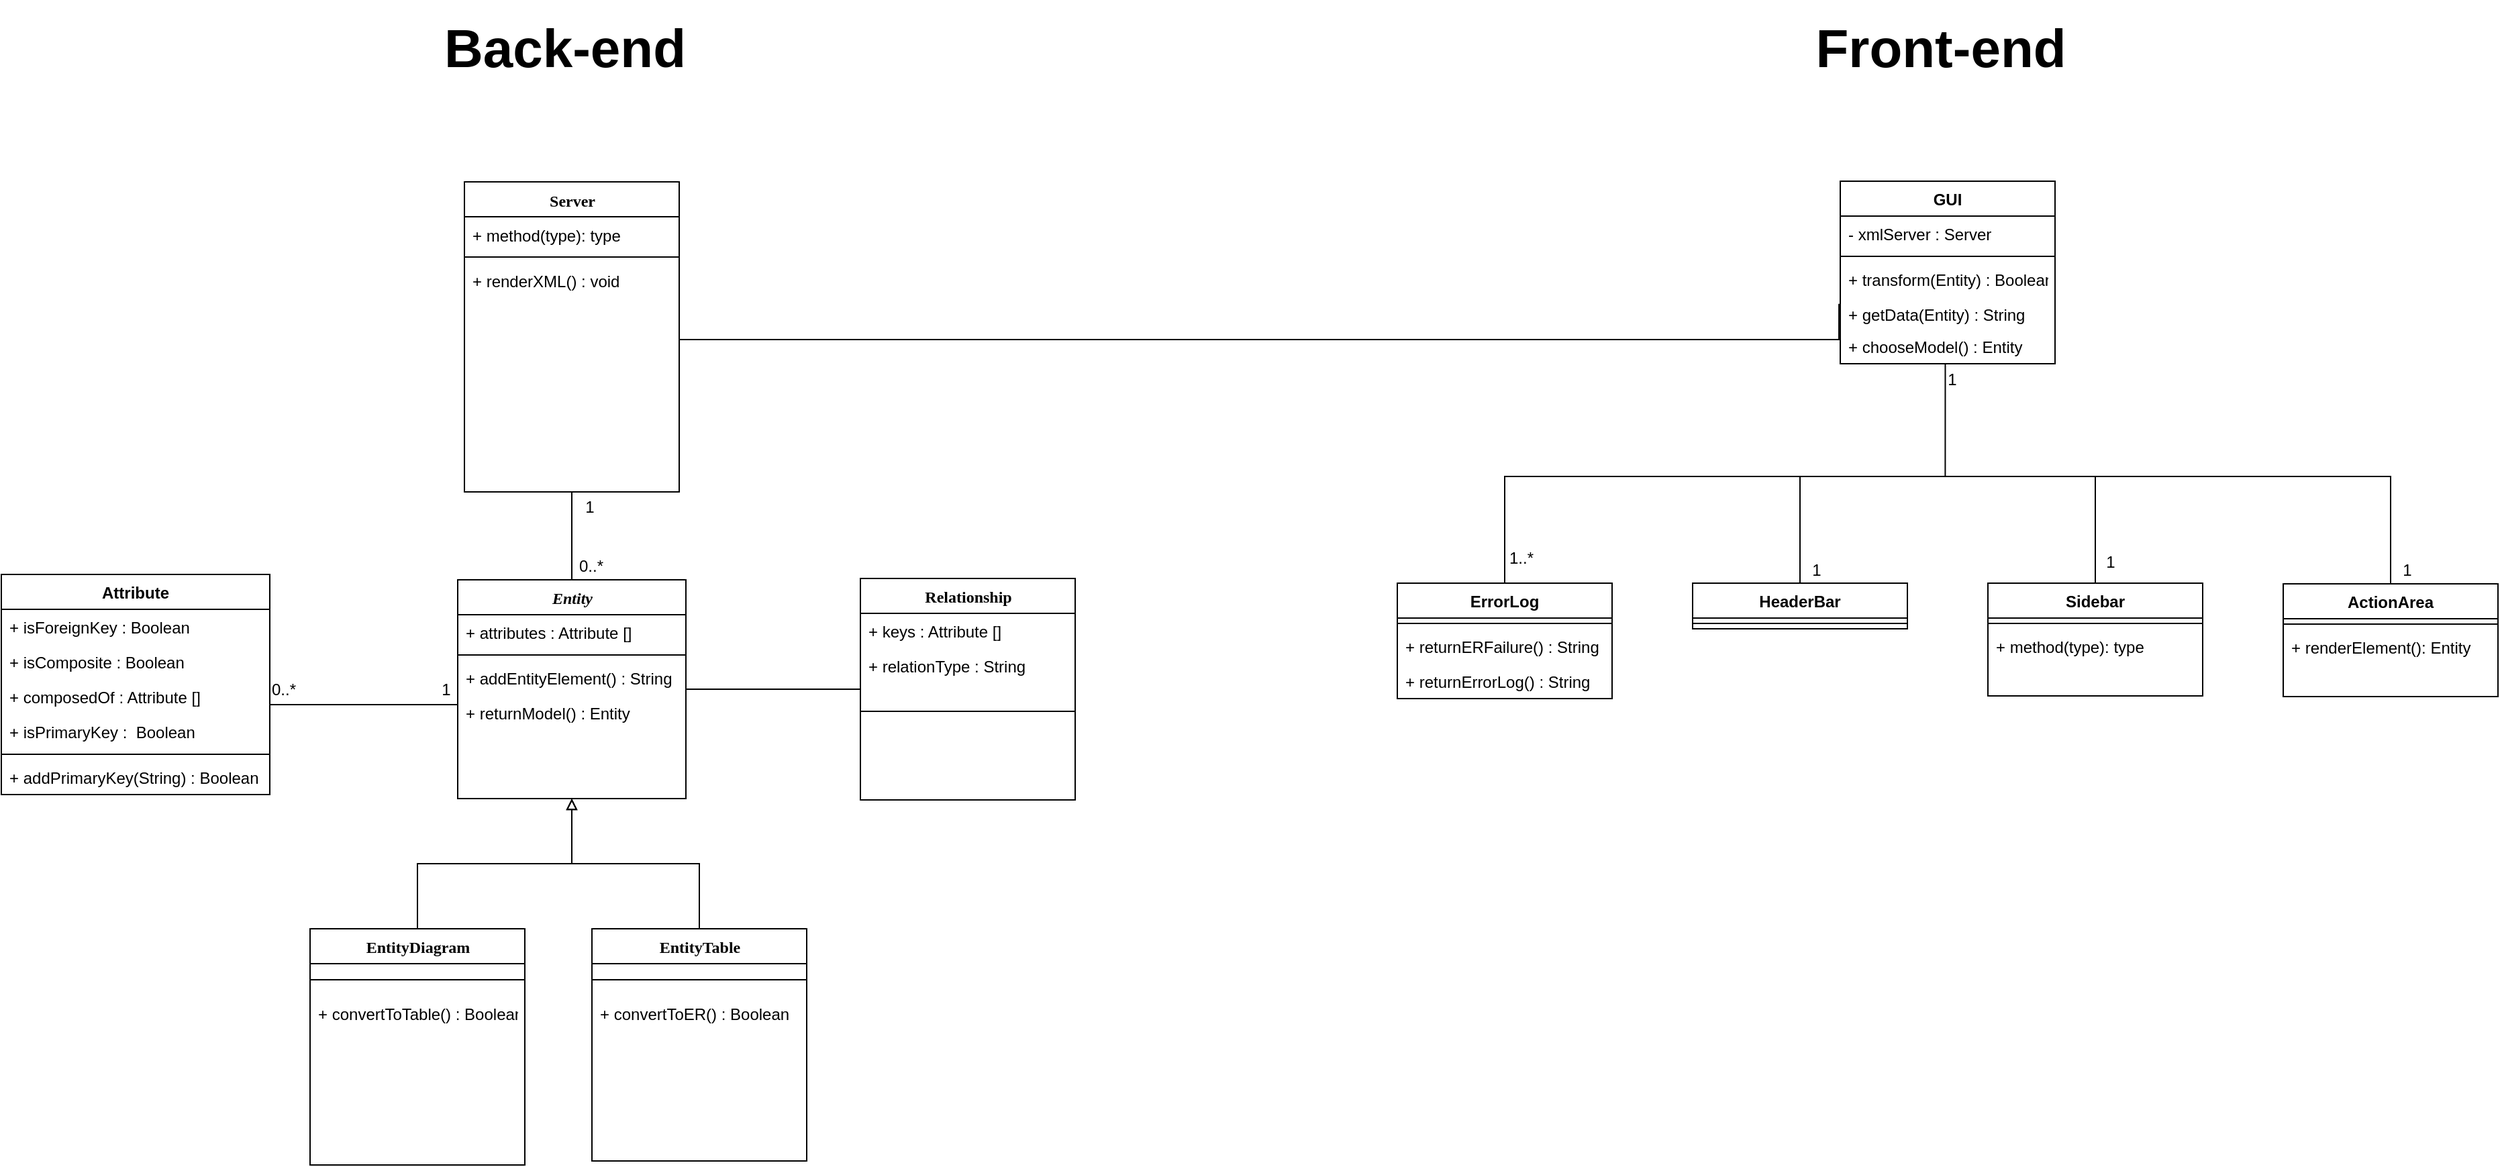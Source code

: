 <mxfile version="11.0.9" type="onedrive"><diagram name="Page-1" id="9f46799a-70d6-7492-0946-bef42562c5a5"><mxGraphModel dx="928" dy="2113" grid="1" gridSize="10" guides="1" tooltips="1" connect="1" arrows="1" fold="1" page="1" pageScale="1" pageWidth="1100" pageHeight="850" background="#ffffff" math="0" shadow="0"><root><mxCell id="0"/><mxCell id="1" parent="0"/><mxCell id="dt0L9snkuRaRGIjira_k-44" style="edgeStyle=orthogonalEdgeStyle;rounded=0;orthogonalLoop=1;jettySize=auto;html=1;entryX=-0.006;entryY=0.225;entryDx=0;entryDy=0;entryPerimeter=0;endArrow=none;endFill=0;" parent="1" source="78961159f06e98e8-17" target="dt0L9snkuRaRGIjira_k-17" edge="1"><mxGeometry relative="1" as="geometry"><Array as="points"><mxPoint x="630" y="148"/><mxPoint x="630" y="148"/></Array></mxGeometry></mxCell><mxCell id="78961159f06e98e8-17" value="Server" style="swimlane;html=1;fontStyle=1;align=center;verticalAlign=top;childLayout=stackLayout;horizontal=1;startSize=26;horizontalStack=0;resizeParent=1;resizeLast=0;collapsible=1;marginBottom=0;swimlaneFillColor=#ffffff;rounded=0;shadow=0;comic=0;labelBackgroundColor=none;strokeColor=#000000;strokeWidth=1;fillColor=none;fontFamily=Verdana;fontSize=12;fontColor=#000000;" parent="1" vertex="1"><mxGeometry x="445" y="30.5" width="160" height="231" as="geometry"/></mxCell><mxCell id="78961159f06e98e8-27" value="+ method(type): type" style="text;html=1;strokeColor=none;fillColor=none;align=left;verticalAlign=top;spacingLeft=4;spacingRight=4;whiteSpace=wrap;overflow=hidden;rotatable=0;points=[[0,0.5],[1,0.5]];portConstraint=eastwest;" parent="78961159f06e98e8-17" vertex="1"><mxGeometry y="26" width="160" height="26" as="geometry"/></mxCell><mxCell id="78961159f06e98e8-19" value="" style="line;html=1;strokeWidth=1;fillColor=none;align=left;verticalAlign=middle;spacingTop=-1;spacingLeft=3;spacingRight=3;rotatable=0;labelPosition=right;points=[];portConstraint=eastwest;" parent="78961159f06e98e8-17" vertex="1"><mxGeometry y="52" width="160" height="8" as="geometry"/></mxCell><mxCell id="78961159f06e98e8-24" value="+ renderXML() : void" style="text;html=1;strokeColor=none;fillColor=none;align=left;verticalAlign=top;spacingLeft=4;spacingRight=4;whiteSpace=wrap;overflow=hidden;rotatable=0;points=[[0,0.5],[1,0.5]];portConstraint=eastwest;" parent="78961159f06e98e8-17" vertex="1"><mxGeometry y="60" width="160" height="26" as="geometry"/></mxCell><mxCell id="dt0L9snkuRaRGIjira_k-43" style="edgeStyle=orthogonalEdgeStyle;rounded=0;orthogonalLoop=1;jettySize=auto;html=1;entryX=0.5;entryY=1;entryDx=0;entryDy=0;endArrow=none;endFill=0;" parent="1" source="78961159f06e98e8-43" target="78961159f06e98e8-17" edge="1"><mxGeometry relative="1" as="geometry"/></mxCell><mxCell id="dt0L9snkuRaRGIjira_k-60" style="edgeStyle=orthogonalEdgeStyle;rounded=0;orthogonalLoop=1;jettySize=auto;html=1;entryX=0;entryY=0.5;entryDx=0;entryDy=0;endArrow=none;endFill=0;fontSize=40;" parent="1" source="78961159f06e98e8-43" target="78961159f06e98e8-56" edge="1"><mxGeometry relative="1" as="geometry"/></mxCell><mxCell id="78961159f06e98e8-43" value="&lt;i&gt;Entity&lt;/i&gt;" style="swimlane;html=1;fontStyle=1;align=center;verticalAlign=top;childLayout=stackLayout;horizontal=1;startSize=26;horizontalStack=0;resizeParent=1;resizeLast=0;collapsible=1;marginBottom=0;swimlaneFillColor=#ffffff;rounded=0;shadow=0;comic=0;labelBackgroundColor=none;strokeColor=#000000;strokeWidth=1;fillColor=none;fontFamily=Verdana;fontSize=12;fontColor=#000000;" parent="1" vertex="1"><mxGeometry x="440" y="327" width="170" height="163" as="geometry"/></mxCell><mxCell id="78961159f06e98e8-44" value="+ attributes : Attribute []" style="text;html=1;strokeColor=none;fillColor=none;align=left;verticalAlign=top;spacingLeft=4;spacingRight=4;whiteSpace=wrap;overflow=hidden;rotatable=0;points=[[0,0.5],[1,0.5]];portConstraint=eastwest;" parent="78961159f06e98e8-43" vertex="1"><mxGeometry y="26" width="170" height="26" as="geometry"/></mxCell><mxCell id="78961159f06e98e8-51" value="" style="line;html=1;strokeWidth=1;fillColor=none;align=left;verticalAlign=middle;spacingTop=-1;spacingLeft=3;spacingRight=3;rotatable=0;labelPosition=right;points=[];portConstraint=eastwest;" parent="78961159f06e98e8-43" vertex="1"><mxGeometry y="52" width="170" height="8" as="geometry"/></mxCell><mxCell id="0Y4rnzHNPuRJU2EvVbdP-1" value="+ addEntityElement() : String" style="text;strokeColor=none;fillColor=none;align=left;verticalAlign=top;spacingLeft=4;spacingRight=4;overflow=hidden;rotatable=0;points=[[0,0.5],[1,0.5]];portConstraint=eastwest;" vertex="1" parent="78961159f06e98e8-43"><mxGeometry y="60" width="170" height="26" as="geometry"/></mxCell><mxCell id="0Y4rnzHNPuRJU2EvVbdP-2" value="+ returnModel() : Entity " style="text;strokeColor=none;fillColor=none;align=left;verticalAlign=top;spacingLeft=4;spacingRight=4;overflow=hidden;rotatable=0;points=[[0,0.5],[1,0.5]];portConstraint=eastwest;" vertex="1" parent="78961159f06e98e8-43"><mxGeometry y="86" width="170" height="26" as="geometry"/></mxCell><mxCell id="78961159f06e98e8-56" value="Relationship" style="swimlane;html=1;fontStyle=1;align=center;verticalAlign=top;childLayout=stackLayout;horizontal=1;startSize=26;horizontalStack=0;resizeParent=1;resizeLast=0;collapsible=1;marginBottom=0;swimlaneFillColor=#ffffff;rounded=0;shadow=0;comic=0;labelBackgroundColor=none;strokeColor=#000000;strokeWidth=1;fillColor=none;fontFamily=Verdana;fontSize=12;fontColor=#000000;" parent="1" vertex="1"><mxGeometry x="740" y="326" width="160" height="165" as="geometry"/></mxCell><mxCell id="dt0L9snkuRaRGIjira_k-56" value="+ keys : Attribute []" style="text;strokeColor=none;fillColor=none;align=left;verticalAlign=top;spacingLeft=4;spacingRight=4;overflow=hidden;rotatable=0;points=[[0,0.5],[1,0.5]];portConstraint=eastwest;" parent="78961159f06e98e8-56" vertex="1"><mxGeometry y="26" width="160" height="26" as="geometry"/></mxCell><mxCell id="dt0L9snkuRaRGIjira_k-57" value="+ relationType : String" style="text;strokeColor=none;fillColor=none;align=left;verticalAlign=top;spacingLeft=4;spacingRight=4;overflow=hidden;rotatable=0;points=[[0,0.5],[1,0.5]];portConstraint=eastwest;" parent="78961159f06e98e8-56" vertex="1"><mxGeometry y="52" width="160" height="26" as="geometry"/></mxCell><mxCell id="78961159f06e98e8-64" value="" style="line;html=1;strokeWidth=1;fillColor=none;align=left;verticalAlign=middle;spacingTop=-1;spacingLeft=3;spacingRight=3;rotatable=0;labelPosition=right;points=[];portConstraint=eastwest;" parent="78961159f06e98e8-56" vertex="1"><mxGeometry y="78" width="160" height="42" as="geometry"/></mxCell><mxCell id="dt0L9snkuRaRGIjira_k-14" value="GUI&#10;" style="swimlane;fontStyle=1;align=center;verticalAlign=top;childLayout=stackLayout;horizontal=1;startSize=26;horizontalStack=0;resizeParent=1;resizeParentMax=0;resizeLast=0;collapsible=1;marginBottom=0;" parent="1" vertex="1"><mxGeometry x="1470" y="30" width="160" height="136" as="geometry"/></mxCell><mxCell id="dt0L9snkuRaRGIjira_k-15" value="- xmlServer : Server" style="text;strokeColor=none;fillColor=none;align=left;verticalAlign=top;spacingLeft=4;spacingRight=4;overflow=hidden;rotatable=0;points=[[0,0.5],[1,0.5]];portConstraint=eastwest;" parent="dt0L9snkuRaRGIjira_k-14" vertex="1"><mxGeometry y="26" width="160" height="26" as="geometry"/></mxCell><mxCell id="dt0L9snkuRaRGIjira_k-16" value="" style="line;strokeWidth=1;fillColor=none;align=left;verticalAlign=middle;spacingTop=-1;spacingLeft=3;spacingRight=3;rotatable=0;labelPosition=right;points=[];portConstraint=eastwest;" parent="dt0L9snkuRaRGIjira_k-14" vertex="1"><mxGeometry y="52" width="160" height="8" as="geometry"/></mxCell><mxCell id="dt0L9snkuRaRGIjira_k-20" value="+ transform(Entity) : Boolean" style="text;strokeColor=none;fillColor=none;align=left;verticalAlign=top;spacingLeft=4;spacingRight=4;overflow=hidden;rotatable=0;points=[[0,0.5],[1,0.5]];portConstraint=eastwest;" parent="dt0L9snkuRaRGIjira_k-14" vertex="1"><mxGeometry y="60" width="160" height="26" as="geometry"/></mxCell><mxCell id="dt0L9snkuRaRGIjira_k-17" value="+ getData(Entity) : String" style="text;strokeColor=none;fillColor=none;align=left;verticalAlign=top;spacingLeft=4;spacingRight=4;overflow=hidden;rotatable=0;points=[[0,0.5],[1,0.5]];portConstraint=eastwest;" parent="dt0L9snkuRaRGIjira_k-14" vertex="1"><mxGeometry y="86" width="160" height="24" as="geometry"/></mxCell><mxCell id="0Y4rnzHNPuRJU2EvVbdP-4" value="+ chooseModel() : Entity" style="text;strokeColor=none;fillColor=none;align=left;verticalAlign=top;spacingLeft=4;spacingRight=4;overflow=hidden;rotatable=0;points=[[0,0.5],[1,0.5]];portConstraint=eastwest;" vertex="1" parent="dt0L9snkuRaRGIjira_k-14"><mxGeometry y="110" width="160" height="26" as="geometry"/></mxCell><mxCell id="dt0L9snkuRaRGIjira_k-26" style="edgeStyle=orthogonalEdgeStyle;rounded=0;orthogonalLoop=1;jettySize=auto;html=1;entryX=0.5;entryY=1;entryDx=0;entryDy=0;endArrow=block;endFill=0;" parent="1" source="dt0L9snkuRaRGIjira_k-21" target="78961159f06e98e8-43" edge="1"><mxGeometry relative="1" as="geometry"/></mxCell><mxCell id="dt0L9snkuRaRGIjira_k-21" value="EntityDiagram" style="swimlane;html=1;fontStyle=1;align=center;verticalAlign=top;childLayout=stackLayout;horizontal=1;startSize=26;horizontalStack=0;resizeParent=1;resizeLast=0;collapsible=1;marginBottom=0;swimlaneFillColor=#ffffff;rounded=0;shadow=0;comic=0;labelBackgroundColor=none;strokeColor=#000000;strokeWidth=1;fillColor=none;fontFamily=Verdana;fontSize=12;fontColor=#000000;" parent="1" vertex="1"><mxGeometry x="330" y="587" width="160" height="176" as="geometry"/></mxCell><mxCell id="dt0L9snkuRaRGIjira_k-22" value="" style="line;html=1;strokeWidth=1;fillColor=none;align=left;verticalAlign=middle;spacingTop=-1;spacingLeft=3;spacingRight=3;rotatable=0;labelPosition=right;points=[];portConstraint=eastwest;" parent="dt0L9snkuRaRGIjira_k-21" vertex="1"><mxGeometry y="26" width="160" height="24" as="geometry"/></mxCell><mxCell id="dt0L9snkuRaRGIjira_k-28" value="+ convertToTable() : Boolean" style="text;strokeColor=none;fillColor=none;align=left;verticalAlign=top;spacingLeft=4;spacingRight=4;overflow=hidden;rotatable=0;points=[[0,0.5],[1,0.5]];portConstraint=eastwest;" parent="dt0L9snkuRaRGIjira_k-21" vertex="1"><mxGeometry y="50" width="160" height="30" as="geometry"/></mxCell><mxCell id="dt0L9snkuRaRGIjira_k-25" style="edgeStyle=orthogonalEdgeStyle;rounded=0;orthogonalLoop=1;jettySize=auto;html=1;entryX=0.5;entryY=1;entryDx=0;entryDy=0;endArrow=block;endFill=0;" parent="1" source="dt0L9snkuRaRGIjira_k-23" target="78961159f06e98e8-43" edge="1"><mxGeometry relative="1" as="geometry"/></mxCell><mxCell id="dt0L9snkuRaRGIjira_k-23" value="EntityTable" style="swimlane;html=1;fontStyle=1;align=center;verticalAlign=top;childLayout=stackLayout;horizontal=1;startSize=26;horizontalStack=0;resizeParent=1;resizeLast=0;collapsible=1;marginBottom=0;swimlaneFillColor=#ffffff;rounded=0;shadow=0;comic=0;labelBackgroundColor=none;strokeColor=#000000;strokeWidth=1;fillColor=none;fontFamily=Verdana;fontSize=12;fontColor=#000000;" parent="1" vertex="1"><mxGeometry x="540" y="587" width="160" height="173" as="geometry"/></mxCell><mxCell id="dt0L9snkuRaRGIjira_k-24" value="" style="line;html=1;strokeWidth=1;fillColor=none;align=left;verticalAlign=middle;spacingTop=-1;spacingLeft=3;spacingRight=3;rotatable=0;labelPosition=right;points=[];portConstraint=eastwest;" parent="dt0L9snkuRaRGIjira_k-23" vertex="1"><mxGeometry y="26" width="160" height="24" as="geometry"/></mxCell><mxCell id="dt0L9snkuRaRGIjira_k-29" value="+ convertToER() : Boolean" style="text;strokeColor=none;fillColor=none;align=left;verticalAlign=top;spacingLeft=4;spacingRight=4;overflow=hidden;rotatable=0;points=[[0,0.5],[1,0.5]];portConstraint=eastwest;" parent="dt0L9snkuRaRGIjira_k-23" vertex="1"><mxGeometry y="50" width="160" height="26" as="geometry"/></mxCell><mxCell id="dt0L9snkuRaRGIjira_k-40" style="edgeStyle=orthogonalEdgeStyle;rounded=0;orthogonalLoop=1;jettySize=auto;html=1;entryX=0;entryY=0.5;entryDx=0;entryDy=0;endArrow=none;endFill=0;" parent="1" source="dt0L9snkuRaRGIjira_k-34" target="78961159f06e98e8-43" edge="1"><mxGeometry relative="1" as="geometry"><Array as="points"><mxPoint x="440" y="420"/></Array></mxGeometry></mxCell><mxCell id="dt0L9snkuRaRGIjira_k-41" value="0..*" style="text;html=1;resizable=0;points=[];align=center;verticalAlign=middle;labelBackgroundColor=#ffffff;" parent="dt0L9snkuRaRGIjira_k-40" vertex="1" connectable="0"><mxGeometry x="0.957" y="-131" relative="1" as="geometry"><mxPoint x="-261" y="-3.5" as="offset"/></mxGeometry></mxCell><mxCell id="dt0L9snkuRaRGIjira_k-42" value="1" style="text;html=1;resizable=0;points=[];align=center;verticalAlign=middle;labelBackgroundColor=#ffffff;" parent="dt0L9snkuRaRGIjira_k-40" vertex="1" connectable="0"><mxGeometry x="0.688" y="3" relative="1" as="geometry"><mxPoint x="3" y="-8.5" as="offset"/></mxGeometry></mxCell><mxCell id="dt0L9snkuRaRGIjira_k-34" value="Attribute" style="swimlane;fontStyle=1;align=center;verticalAlign=top;childLayout=stackLayout;horizontal=1;startSize=26;horizontalStack=0;resizeParent=1;resizeParentMax=0;resizeLast=0;collapsible=1;marginBottom=0;" parent="1" vertex="1"><mxGeometry x="100" y="323" width="200" height="164" as="geometry"/></mxCell><mxCell id="dt0L9snkuRaRGIjira_k-39" value="+ isForeignKey : Boolean" style="text;strokeColor=none;fillColor=none;align=left;verticalAlign=top;spacingLeft=4;spacingRight=4;overflow=hidden;rotatable=0;points=[[0,0.5],[1,0.5]];portConstraint=eastwest;" parent="dt0L9snkuRaRGIjira_k-34" vertex="1"><mxGeometry y="26" width="200" height="26" as="geometry"/></mxCell><mxCell id="dt0L9snkuRaRGIjira_k-45" value="+ isComposite : Boolean" style="text;strokeColor=none;fillColor=none;align=left;verticalAlign=top;spacingLeft=4;spacingRight=4;overflow=hidden;rotatable=0;points=[[0,0.5],[1,0.5]];portConstraint=eastwest;" parent="dt0L9snkuRaRGIjira_k-34" vertex="1"><mxGeometry y="52" width="200" height="26" as="geometry"/></mxCell><mxCell id="dt0L9snkuRaRGIjira_k-46" value="+ composedOf : Attribute []" style="text;strokeColor=none;fillColor=none;align=left;verticalAlign=top;spacingLeft=4;spacingRight=4;overflow=hidden;rotatable=0;points=[[0,0.5],[1,0.5]];portConstraint=eastwest;" parent="dt0L9snkuRaRGIjira_k-34" vertex="1"><mxGeometry y="78" width="200" height="26" as="geometry"/></mxCell><mxCell id="dt0L9snkuRaRGIjira_k-35" value="+ isPrimaryKey :  Boolean" style="text;strokeColor=none;fillColor=none;align=left;verticalAlign=top;spacingLeft=4;spacingRight=4;overflow=hidden;rotatable=0;points=[[0,0.5],[1,0.5]];portConstraint=eastwest;" parent="dt0L9snkuRaRGIjira_k-34" vertex="1"><mxGeometry y="104" width="200" height="26" as="geometry"/></mxCell><mxCell id="dt0L9snkuRaRGIjira_k-36" value="" style="line;strokeWidth=1;fillColor=none;align=left;verticalAlign=middle;spacingTop=-1;spacingLeft=3;spacingRight=3;rotatable=0;labelPosition=right;points=[];portConstraint=eastwest;" parent="dt0L9snkuRaRGIjira_k-34" vertex="1"><mxGeometry y="130" width="200" height="8" as="geometry"/></mxCell><mxCell id="dt0L9snkuRaRGIjira_k-38" value="+ addPrimaryKey(String) : Boolean" style="text;strokeColor=none;fillColor=none;align=left;verticalAlign=top;spacingLeft=4;spacingRight=4;overflow=hidden;rotatable=0;points=[[0,0.5],[1,0.5]];portConstraint=eastwest;" parent="dt0L9snkuRaRGIjira_k-34" vertex="1"><mxGeometry y="138" width="200" height="26" as="geometry"/></mxCell><mxCell id="dt0L9snkuRaRGIjira_k-58" value="Back-end" style="text;html=1;strokeColor=none;fillColor=none;align=center;verticalAlign=middle;whiteSpace=wrap;rounded=0;fontStyle=1;fontSize=40;" parent="1" vertex="1"><mxGeometry x="325" y="-105" width="390" height="70" as="geometry"/></mxCell><mxCell id="dt0L9snkuRaRGIjira_k-59" value="Front-end" style="text;html=1;strokeColor=none;fillColor=none;align=center;verticalAlign=middle;whiteSpace=wrap;rounded=0;fontStyle=1;fontSize=40;" parent="1" vertex="1"><mxGeometry x="1350" y="-105" width="390" height="70" as="geometry"/></mxCell><mxCell id="0Y4rnzHNPuRJU2EvVbdP-6" style="edgeStyle=orthogonalEdgeStyle;rounded=0;orthogonalLoop=1;jettySize=auto;html=1;entryX=0.489;entryY=0.996;entryDx=0;entryDy=0;entryPerimeter=0;endArrow=none;endFill=0;" edge="1" parent="1" source="dt0L9snkuRaRGIjira_k-61" target="0Y4rnzHNPuRJU2EvVbdP-4"><mxGeometry relative="1" as="geometry"><Array as="points"><mxPoint x="1220" y="250"/><mxPoint x="1548" y="250"/></Array></mxGeometry></mxCell><mxCell id="dt0L9snkuRaRGIjira_k-61" value="ErrorLog" style="swimlane;fontStyle=1;align=center;verticalAlign=top;childLayout=stackLayout;horizontal=1;startSize=26;horizontalStack=0;resizeParent=1;resizeParentMax=0;resizeLast=0;collapsible=1;marginBottom=0;fontSize=12;" parent="1" vertex="1"><mxGeometry x="1140" y="329.5" width="160" height="86" as="geometry"/></mxCell><mxCell id="dt0L9snkuRaRGIjira_k-63" value="" style="line;strokeWidth=1;fillColor=none;align=left;verticalAlign=middle;spacingTop=-1;spacingLeft=3;spacingRight=3;rotatable=0;labelPosition=right;points=[];portConstraint=eastwest;" parent="dt0L9snkuRaRGIjira_k-61" vertex="1"><mxGeometry y="26" width="160" height="8" as="geometry"/></mxCell><mxCell id="G1kDITAAzWRb5IjqrHRI-2" value="+ returnERFailure() : String" style="text;strokeColor=none;fillColor=none;align=left;verticalAlign=top;spacingLeft=4;spacingRight=4;overflow=hidden;rotatable=0;points=[[0,0.5],[1,0.5]];portConstraint=eastwest;" parent="dt0L9snkuRaRGIjira_k-61" vertex="1"><mxGeometry y="34" width="160" height="26" as="geometry"/></mxCell><mxCell id="dt0L9snkuRaRGIjira_k-64" value="+ returnErrorLog() : String" style="text;strokeColor=none;fillColor=none;align=left;verticalAlign=top;spacingLeft=4;spacingRight=4;overflow=hidden;rotatable=0;points=[[0,0.5],[1,0.5]];portConstraint=eastwest;" parent="dt0L9snkuRaRGIjira_k-61" vertex="1"><mxGeometry y="60" width="160" height="26" as="geometry"/></mxCell><mxCell id="0Y4rnzHNPuRJU2EvVbdP-8" style="edgeStyle=orthogonalEdgeStyle;rounded=0;orthogonalLoop=1;jettySize=auto;html=1;endArrow=none;endFill=0;" edge="1" parent="1" source="dt0L9snkuRaRGIjira_k-66"><mxGeometry relative="1" as="geometry"><mxPoint x="1550" y="250" as="targetPoint"/><Array as="points"><mxPoint x="1660" y="250"/><mxPoint x="1550" y="250"/></Array></mxGeometry></mxCell><mxCell id="dt0L9snkuRaRGIjira_k-66" value="Sidebar" style="swimlane;fontStyle=1;align=center;verticalAlign=top;childLayout=stackLayout;horizontal=1;startSize=26;horizontalStack=0;resizeParent=1;resizeParentMax=0;resizeLast=0;collapsible=1;marginBottom=0;fontSize=12;" parent="1" vertex="1"><mxGeometry x="1580" y="329.5" width="160" height="84" as="geometry"/></mxCell><mxCell id="dt0L9snkuRaRGIjira_k-68" value="" style="line;strokeWidth=1;fillColor=none;align=left;verticalAlign=middle;spacingTop=-1;spacingLeft=3;spacingRight=3;rotatable=0;labelPosition=right;points=[];portConstraint=eastwest;" parent="dt0L9snkuRaRGIjira_k-66" vertex="1"><mxGeometry y="26" width="160" height="8" as="geometry"/></mxCell><mxCell id="dt0L9snkuRaRGIjira_k-69" value="+ method(type): type" style="text;strokeColor=none;fillColor=none;align=left;verticalAlign=top;spacingLeft=4;spacingRight=4;overflow=hidden;rotatable=0;points=[[0,0.5],[1,0.5]];portConstraint=eastwest;" parent="dt0L9snkuRaRGIjira_k-66" vertex="1"><mxGeometry y="34" width="160" height="50" as="geometry"/></mxCell><mxCell id="0Y4rnzHNPuRJU2EvVbdP-9" style="edgeStyle=orthogonalEdgeStyle;rounded=0;orthogonalLoop=1;jettySize=auto;html=1;endArrow=none;endFill=0;" edge="1" parent="1" source="dt0L9snkuRaRGIjira_k-72"><mxGeometry relative="1" as="geometry"><mxPoint x="1550" y="250" as="targetPoint"/><Array as="points"><mxPoint x="1880" y="250"/><mxPoint x="1550" y="250"/></Array></mxGeometry></mxCell><mxCell id="dt0L9snkuRaRGIjira_k-72" value="ActionArea&#10;" style="swimlane;fontStyle=1;align=center;verticalAlign=top;childLayout=stackLayout;horizontal=1;startSize=26;horizontalStack=0;resizeParent=1;resizeParentMax=0;resizeLast=0;collapsible=1;marginBottom=0;fontSize=12;" parent="1" vertex="1"><mxGeometry x="1800" y="330" width="160" height="84" as="geometry"/></mxCell><mxCell id="dt0L9snkuRaRGIjira_k-74" value="" style="line;strokeWidth=1;fillColor=none;align=left;verticalAlign=middle;spacingTop=-1;spacingLeft=3;spacingRight=3;rotatable=0;labelPosition=right;points=[];portConstraint=eastwest;" parent="dt0L9snkuRaRGIjira_k-72" vertex="1"><mxGeometry y="26" width="160" height="8" as="geometry"/></mxCell><mxCell id="dt0L9snkuRaRGIjira_k-75" value="+ renderElement(): Entity&#10;" style="text;strokeColor=none;fillColor=none;align=left;verticalAlign=top;spacingLeft=4;spacingRight=4;overflow=hidden;rotatable=0;points=[[0,0.5],[1,0.5]];portConstraint=eastwest;" parent="dt0L9snkuRaRGIjira_k-72" vertex="1"><mxGeometry y="34" width="160" height="50" as="geometry"/></mxCell><mxCell id="0Y4rnzHNPuRJU2EvVbdP-7" style="edgeStyle=orthogonalEdgeStyle;rounded=0;orthogonalLoop=1;jettySize=auto;html=1;endArrow=none;endFill=0;" edge="1" parent="1" source="dt0L9snkuRaRGIjira_k-76"><mxGeometry relative="1" as="geometry"><mxPoint x="1550" y="250" as="targetPoint"/><Array as="points"><mxPoint x="1440" y="250"/><mxPoint x="1550" y="250"/></Array></mxGeometry></mxCell><mxCell id="dt0L9snkuRaRGIjira_k-76" value="HeaderBar&#10;" style="swimlane;fontStyle=1;align=center;verticalAlign=top;childLayout=stackLayout;horizontal=1;startSize=26;horizontalStack=0;resizeParent=1;resizeParentMax=0;resizeLast=0;collapsible=1;marginBottom=0;fontSize=12;" parent="1" vertex="1"><mxGeometry x="1360" y="329.5" width="160" height="34" as="geometry"/></mxCell><mxCell id="dt0L9snkuRaRGIjira_k-78" value="" style="line;strokeWidth=1;fillColor=none;align=left;verticalAlign=middle;spacingTop=-1;spacingLeft=3;spacingRight=3;rotatable=0;labelPosition=right;points=[];portConstraint=eastwest;" parent="dt0L9snkuRaRGIjira_k-76" vertex="1"><mxGeometry y="26" width="160" height="8" as="geometry"/></mxCell><mxCell id="0Y4rnzHNPuRJU2EvVbdP-10" value="1" style="text;html=1;resizable=0;points=[];align=center;verticalAlign=middle;labelBackgroundColor=#ffffff;" vertex="1" connectable="0" parent="1"><mxGeometry x="690" y="580" as="geometry"><mxPoint x="863" y="-402.5" as="offset"/></mxGeometry></mxCell><mxCell id="0Y4rnzHNPuRJU2EvVbdP-12" value="1..*" style="text;html=1;resizable=0;points=[];align=center;verticalAlign=middle;labelBackgroundColor=#ffffff;" vertex="1" connectable="0" parent="1"><mxGeometry x="800" y="491" as="geometry"><mxPoint x="432" y="-180.5" as="offset"/></mxGeometry></mxCell><mxCell id="0Y4rnzHNPuRJU2EvVbdP-13" value="1" style="text;html=1;resizable=0;points=[];align=center;verticalAlign=middle;labelBackgroundColor=#ffffff;" vertex="1" connectable="0" parent="1"><mxGeometry x="1020" y="500" as="geometry"><mxPoint x="432" y="-180.5" as="offset"/></mxGeometry></mxCell><mxCell id="0Y4rnzHNPuRJU2EvVbdP-14" value="1" style="text;html=1;resizable=0;points=[];align=center;verticalAlign=middle;labelBackgroundColor=#ffffff;" vertex="1" connectable="0" parent="1"><mxGeometry x="880" y="491" as="geometry"><mxPoint x="791" y="-177.5" as="offset"/></mxGeometry></mxCell><mxCell id="0Y4rnzHNPuRJU2EvVbdP-15" value="1" style="text;html=1;resizable=0;points=[];align=center;verticalAlign=middle;labelBackgroundColor=#ffffff;" vertex="1" connectable="0" parent="1"><mxGeometry x="1460" y="500" as="geometry"><mxPoint x="432" y="-180.5" as="offset"/></mxGeometry></mxCell><mxCell id="0Y4rnzHNPuRJU2EvVbdP-16" value="0..*" style="text;html=1;resizable=0;points=[];align=center;verticalAlign=middle;labelBackgroundColor=#ffffff;" vertex="1" connectable="0" parent="1"><mxGeometry x="800" y="320" as="geometry"><mxPoint x="-261" y="-3.5" as="offset"/></mxGeometry></mxCell><mxCell id="0Y4rnzHNPuRJU2EvVbdP-17" value="1" style="text;html=1;resizable=0;points=[];align=center;verticalAlign=middle;labelBackgroundColor=#ffffff;" vertex="1" connectable="0" parent="1"><mxGeometry x="440" y="426" as="geometry"><mxPoint x="98" y="-153.5" as="offset"/></mxGeometry></mxCell></root></mxGraphModel></diagram></mxfile>
